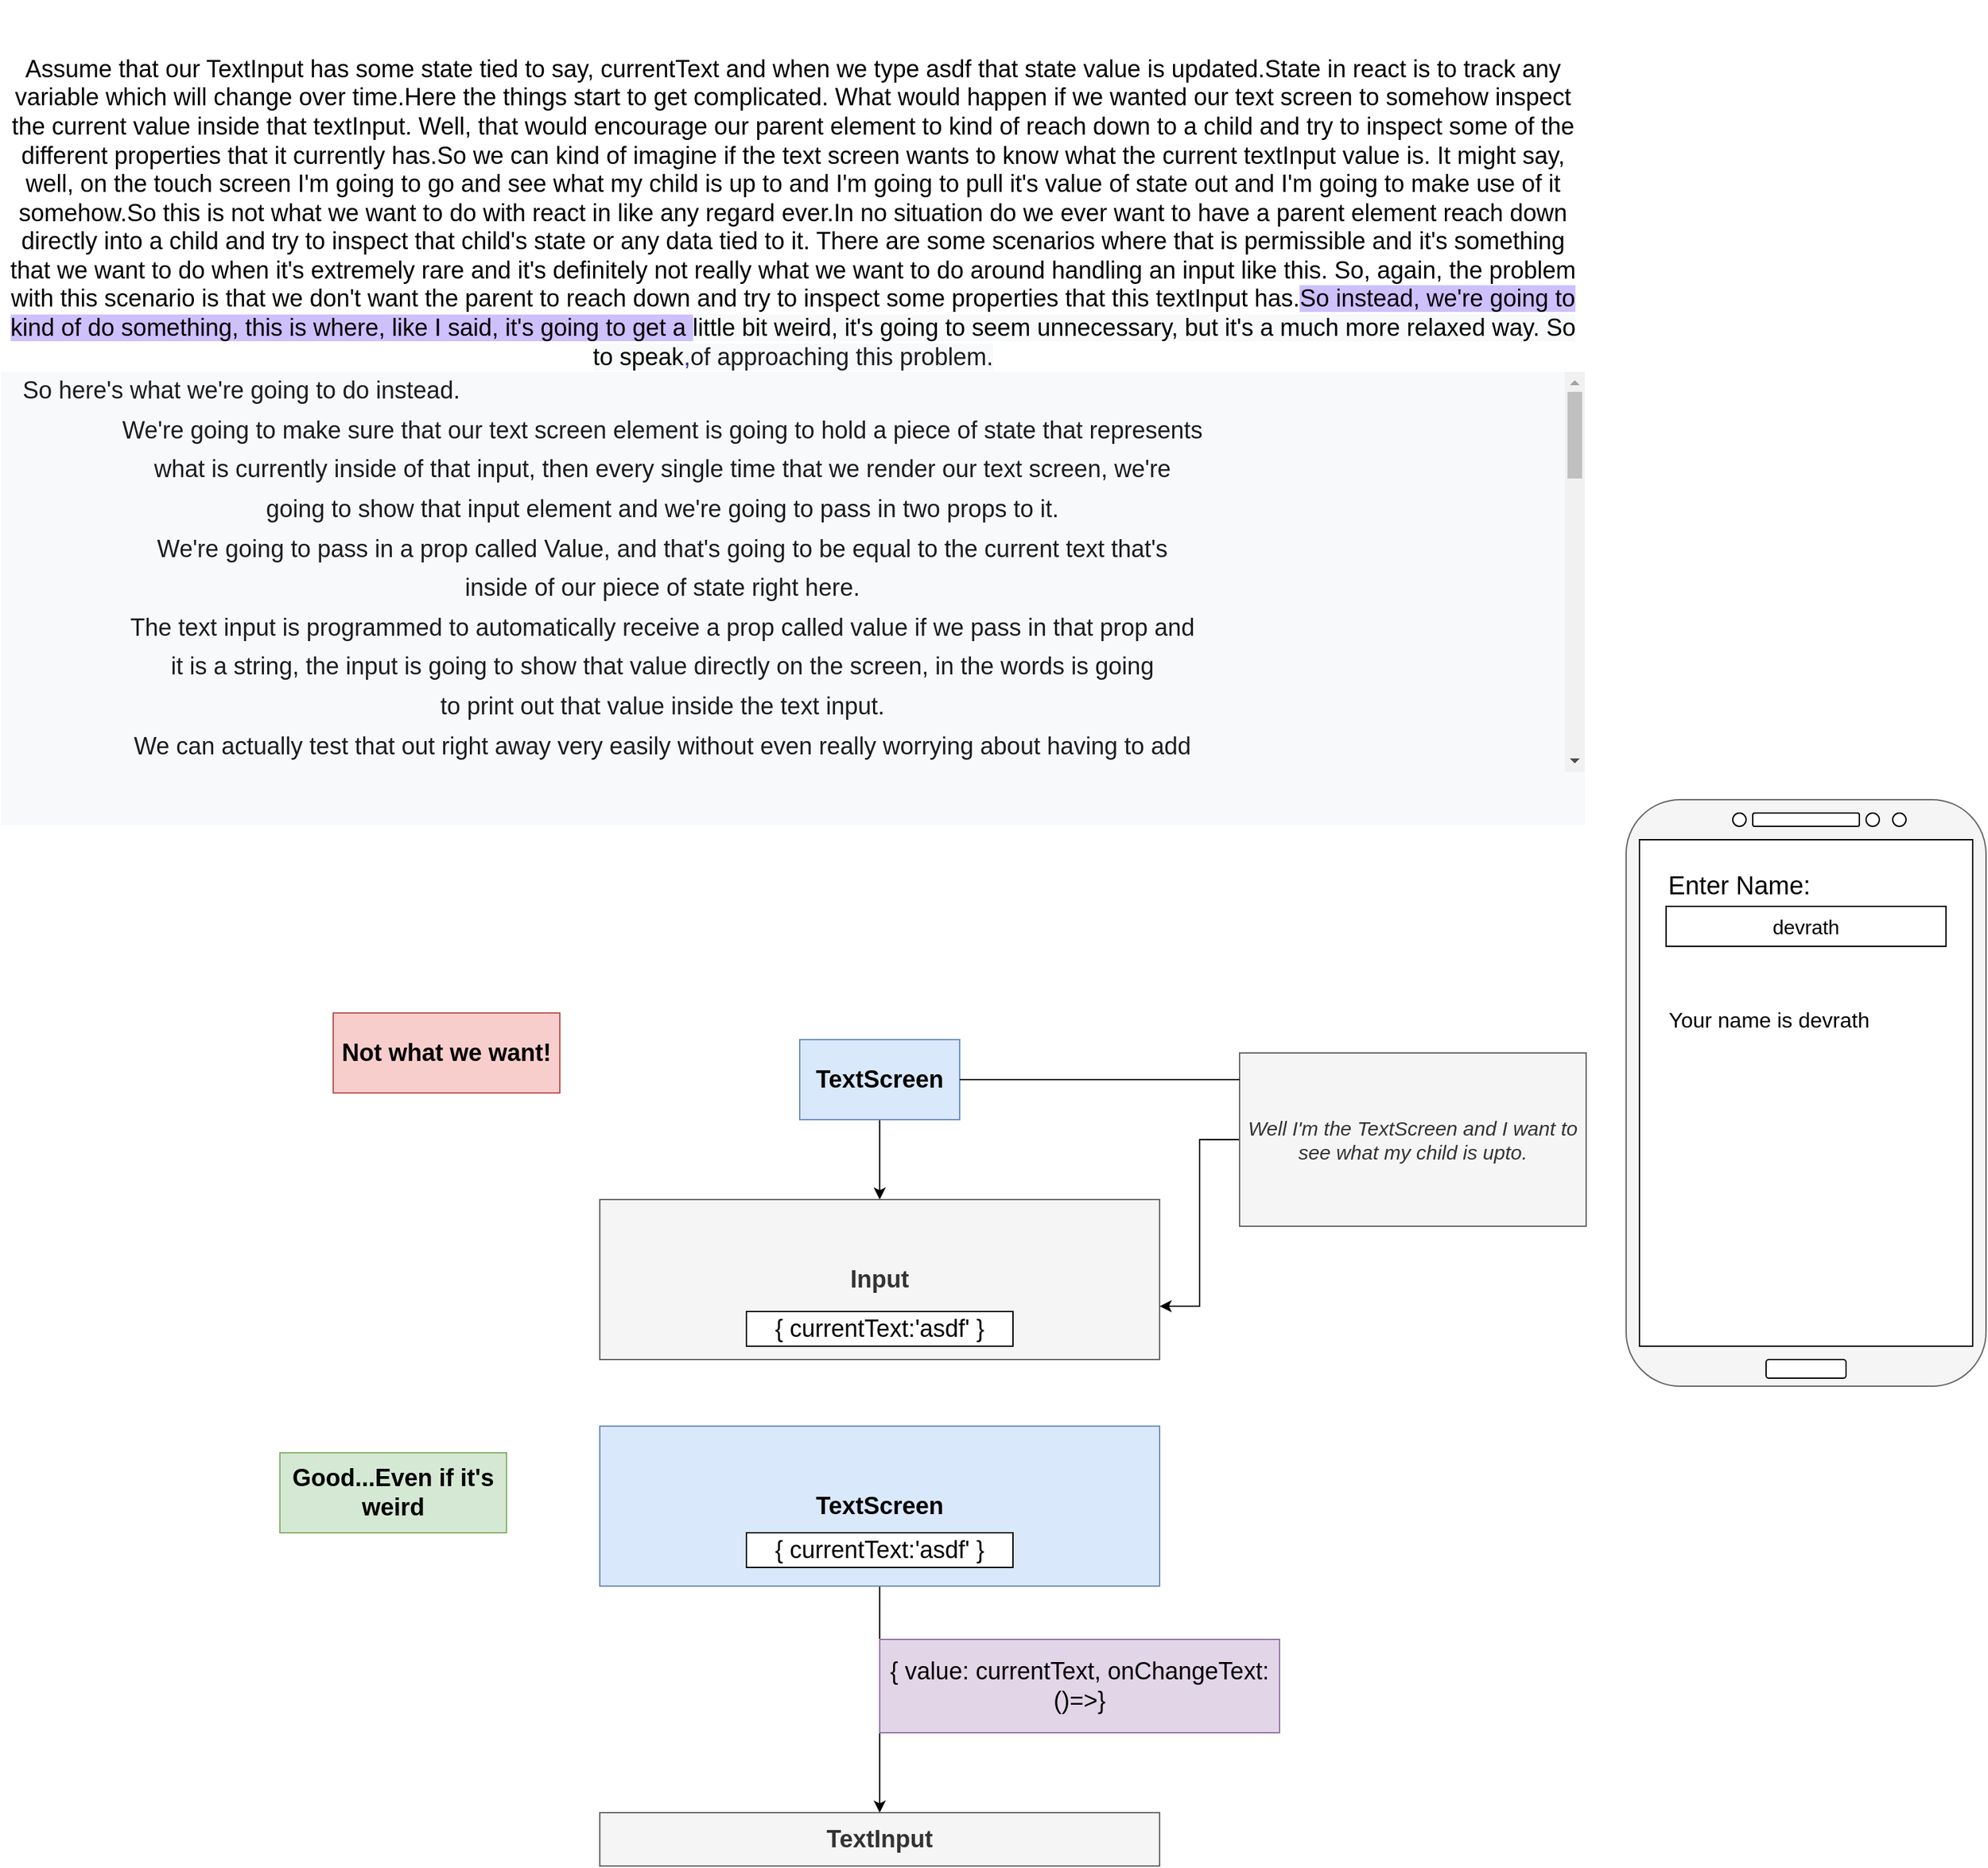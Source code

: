 <mxfile version="15.8.7" type="device" pages="2"><diagram id="jDDce6gnTOIff8z9HAKQ" name="Page-1"><mxGraphModel dx="2734" dy="1735" grid="1" gridSize="10" guides="1" tooltips="1" connect="1" arrows="1" fold="1" page="1" pageScale="1" pageWidth="827" pageHeight="1169" math="0" shadow="0"><root><mxCell id="0"/><mxCell id="1" parent="0"/><mxCell id="R18dpJz42AoWkiNBCHZK-1" value="" style="rounded=1;whiteSpace=wrap;html=1;fontSize=15;fillColor=#f5f5f5;fontColor=#333333;strokeColor=#666666;" vertex="1" parent="1"><mxGeometry x="200" y="80" width="270" height="440" as="geometry"/></mxCell><mxCell id="R18dpJz42AoWkiNBCHZK-2" value="" style="rounded=0;whiteSpace=wrap;html=1;fontSize=15;" vertex="1" parent="1"><mxGeometry x="210" y="110" width="250" height="380" as="geometry"/></mxCell><mxCell id="R18dpJz42AoWkiNBCHZK-3" value="" style="rounded=1;whiteSpace=wrap;html=1;fontSize=15;" vertex="1" parent="1"><mxGeometry x="295" y="90" width="80" height="10" as="geometry"/></mxCell><mxCell id="R18dpJz42AoWkiNBCHZK-4" value="" style="rounded=1;whiteSpace=wrap;html=1;fontSize=15;" vertex="1" parent="1"><mxGeometry x="305" y="500" width="60" height="14" as="geometry"/></mxCell><mxCell id="R18dpJz42AoWkiNBCHZK-5" value="" style="ellipse;whiteSpace=wrap;html=1;aspect=fixed;fontSize=15;" vertex="1" parent="1"><mxGeometry x="280" y="90" width="10" height="10" as="geometry"/></mxCell><mxCell id="R18dpJz42AoWkiNBCHZK-6" value="" style="ellipse;whiteSpace=wrap;html=1;aspect=fixed;fontSize=15;" vertex="1" parent="1"><mxGeometry x="380" y="90" width="10" height="10" as="geometry"/></mxCell><mxCell id="R18dpJz42AoWkiNBCHZK-7" value="" style="ellipse;whiteSpace=wrap;html=1;aspect=fixed;fontSize=15;" vertex="1" parent="1"><mxGeometry x="400" y="90" width="10" height="10" as="geometry"/></mxCell><mxCell id="R18dpJz42AoWkiNBCHZK-8" value="devrath" style="rounded=0;whiteSpace=wrap;html=1;fontSize=15;" vertex="1" parent="1"><mxGeometry x="230" y="160" width="210" height="30" as="geometry"/></mxCell><mxCell id="R18dpJz42AoWkiNBCHZK-9" value="&lt;font style=&quot;font-size: 19px&quot;&gt;Enter Name:&lt;/font&gt;" style="text;html=1;strokeColor=none;fillColor=none;align=center;verticalAlign=middle;whiteSpace=wrap;rounded=0;fontSize=17;" vertex="1" parent="1"><mxGeometry x="230" y="130" width="110" height="30" as="geometry"/></mxCell><mxCell id="R18dpJz42AoWkiNBCHZK-10" value="&lt;font style=&quot;font-size: 16px&quot;&gt;Your name is devrath&lt;/font&gt;" style="text;html=1;strokeColor=none;fillColor=none;align=left;verticalAlign=middle;whiteSpace=wrap;rounded=0;fontSize=16;" vertex="1" parent="1"><mxGeometry x="230" y="230" width="210" height="30" as="geometry"/></mxCell><mxCell id="R18dpJz42AoWkiNBCHZK-14" value="" style="edgeStyle=orthogonalEdgeStyle;rounded=0;orthogonalLoop=1;jettySize=auto;html=1;fontSize=18;" edge="1" parent="1" source="R18dpJz42AoWkiNBCHZK-11" target="R18dpJz42AoWkiNBCHZK-12"><mxGeometry relative="1" as="geometry"/></mxCell><mxCell id="R18dpJz42AoWkiNBCHZK-11" value="&lt;b&gt;&lt;font style=&quot;font-size: 18px&quot;&gt;TextScreen&lt;/font&gt;&lt;/b&gt;" style="rounded=0;whiteSpace=wrap;html=1;fillColor=#dae8fc;strokeColor=#6c8ebf;" vertex="1" parent="1"><mxGeometry x="-420" y="260" width="120" height="60" as="geometry"/></mxCell><mxCell id="R18dpJz42AoWkiNBCHZK-12" value="&lt;b&gt;&lt;font style=&quot;font-size: 18px&quot;&gt;Input&lt;/font&gt;&lt;/b&gt;" style="rounded=0;whiteSpace=wrap;html=1;fillColor=#f5f5f5;fontColor=#333333;strokeColor=#666666;" vertex="1" parent="1"><mxGeometry x="-570" y="380" width="420" height="120" as="geometry"/></mxCell><mxCell id="R18dpJz42AoWkiNBCHZK-13" value="{ currentText:'asdf' }" style="rounded=0;whiteSpace=wrap;html=1;fontSize=18;" vertex="1" parent="1"><mxGeometry x="-460" y="464" width="200" height="26" as="geometry"/></mxCell><mxCell id="R18dpJz42AoWkiNBCHZK-15" value="&lt;font style=&quot;font-size: 18px&quot;&gt;&lt;font style=&quot;font-size: 18px&quot;&gt;Assume that our TextInput has some state tied to say, currentText and when we type asdf that state value is updated.State in react is to track any variable which will change over time.Here the things start to get complicated. What would happen if we wanted our text screen to somehow inspect the current value inside that textInput. Well, that would encourage our parent element to kind of reach down to a child and try to inspect some of the different properties that it currently has.So we can kind of imagine if the text screen wants to know what the current textInput value is. It might say, well, on the touch screen I'm going to go and see what my child is up to and I'm going to pull it's value of state out and I'm going to make use of it somehow.So this is not what we want to do with react in like any regard ever.In no situation do we ever want to have a parent element reach down directly into a child and try to inspect that child's state or any data tied to it. There are some scenarios where that is permissible and it's something that we want to do when it's extremely rare and it's definitely not really what we want to do around handling an input like this. So, again, the problem with this scenario is that we don't want the parent to reach down and try to inspect some properties that this textInput has.&lt;/font&gt;&lt;span style=&quot;background-color: rgb(206 , 192 , 252)&quot;&gt;So instead, we're going to kind of do something, this is where, like I said, it's going to get a&amp;nbsp;&lt;/span&gt;&lt;span style=&quot;background-color: rgb(247 , 249 , 250)&quot;&gt;little bit weird, it's going to seem unnecessary, but it's a much more relaxed way. So to speak&lt;font color=&quot;#401b9c&quot;&gt;,&lt;/font&gt;&lt;/span&gt;&lt;span style=&quot;background-color: rgb(247 , 249 , 250) ; color: rgb(28 , 29 , 31)&quot;&gt;of approaching this problem.&lt;/span&gt;&lt;/font&gt;&lt;div class=&quot;dashboard-transcript--transcript-panel--tRVTd&quot; style=&quot;box-sizing: border-box ; margin: 0px ; padding: 0px ; max-height: 300px ; overflow-y: auto ; color: rgb(28 , 29 , 31) ; background-color: rgb(255 , 255 , 255)&quot;&gt;&lt;div class=&quot;transcript--transcript-panel--kfMxM&quot; style=&quot;box-sizing: border-box ; margin: 0px ; padding: 0px ; background-color: rgb(247 , 249 , 250)&quot;&gt;&lt;div class=&quot;transcript--cue-container--wu3UY&quot; style=&quot;box-sizing: border-box ; margin: 0px ; padding: 4px 16px&quot;&gt;&lt;p class=&quot;transcript--underline-cue--3osdw&quot; tabindex=&quot;-1&quot; style=&quot;text-align: justify ; box-sizing: border-box ; margin: 0px ; padding: 0px ; max-width: 60rem ; cursor: pointer&quot;&gt;&lt;span class=&quot;&quot; style=&quot;box-sizing: border-box ; margin: 0px ; padding: 0px&quot;&gt;&lt;font style=&quot;font-size: 18px&quot;&gt;So here's what we're going to do instead.&lt;/font&gt;&lt;/span&gt;&lt;/p&gt;&lt;/div&gt;&lt;div class=&quot;transcript--cue-container--wu3UY&quot; style=&quot;box-sizing: border-box ; margin: 0px ; padding: 4px 16px&quot;&gt;&lt;p class=&quot;transcript--underline-cue--3osdw&quot; tabindex=&quot;-1&quot; style=&quot;box-sizing: border-box ; margin: 0px ; padding: 0px ; max-width: 60rem ; cursor: pointer&quot;&gt;&lt;span class=&quot;&quot; style=&quot;box-sizing: border-box ; margin: 0px ; padding: 0px&quot;&gt;&lt;font style=&quot;font-size: 18px&quot;&gt;We're going to make sure that our text screen element is going to hold a piece of state that represents&lt;/font&gt;&lt;/span&gt;&lt;/p&gt;&lt;/div&gt;&lt;div class=&quot;transcript--cue-container--wu3UY&quot; style=&quot;box-sizing: border-box ; margin: 0px ; padding: 4px 16px&quot;&gt;&lt;p class=&quot;transcript--underline-cue--3osdw&quot; tabindex=&quot;-1&quot; style=&quot;box-sizing: border-box ; margin: 0px ; padding: 0px ; max-width: 60rem ; cursor: pointer&quot;&gt;&lt;span class=&quot;&quot; style=&quot;box-sizing: border-box ; margin: 0px ; padding: 0px&quot;&gt;&lt;font style=&quot;font-size: 18px&quot;&gt;what is currently inside of that input, then every single time that we render our text screen, we're&lt;/font&gt;&lt;/span&gt;&lt;/p&gt;&lt;/div&gt;&lt;div class=&quot;transcript--cue-container--wu3UY&quot; style=&quot;box-sizing: border-box ; margin: 0px ; padding: 4px 16px&quot;&gt;&lt;p class=&quot;transcript--underline-cue--3osdw&quot; tabindex=&quot;-1&quot; style=&quot;box-sizing: border-box ; margin: 0px ; padding: 0px ; max-width: 60rem ; cursor: pointer&quot;&gt;&lt;span class=&quot;&quot; style=&quot;box-sizing: border-box ; margin: 0px ; padding: 0px&quot;&gt;&lt;font style=&quot;font-size: 18px&quot;&gt;going to show that input element and we're going to pass in two props to it.&lt;/font&gt;&lt;/span&gt;&lt;/p&gt;&lt;/div&gt;&lt;div class=&quot;transcript--cue-container--wu3UY&quot; style=&quot;box-sizing: border-box ; margin: 0px ; padding: 4px 16px&quot;&gt;&lt;p class=&quot;transcript--underline-cue--3osdw&quot; tabindex=&quot;-1&quot; style=&quot;box-sizing: border-box ; margin: 0px ; padding: 0px ; max-width: 60rem ; cursor: pointer&quot;&gt;&lt;span class=&quot;&quot; style=&quot;box-sizing: border-box ; margin: 0px ; padding: 0px&quot;&gt;&lt;font style=&quot;font-size: 18px&quot;&gt;We're going to pass in a prop called Value, and that's going to be equal to the current text that's&lt;/font&gt;&lt;/span&gt;&lt;/p&gt;&lt;/div&gt;&lt;div class=&quot;transcript--cue-container--wu3UY&quot; style=&quot;box-sizing: border-box ; margin: 0px ; padding: 4px 16px&quot;&gt;&lt;p class=&quot;transcript--underline-cue--3osdw&quot; tabindex=&quot;-1&quot; style=&quot;box-sizing: border-box ; margin: 0px ; padding: 0px ; max-width: 60rem ; cursor: pointer&quot;&gt;&lt;span class=&quot;&quot; style=&quot;box-sizing: border-box ; margin: 0px ; padding: 0px&quot;&gt;&lt;font style=&quot;font-size: 18px&quot;&gt;inside of our piece of state right here.&lt;/font&gt;&lt;/span&gt;&lt;/p&gt;&lt;/div&gt;&lt;div class=&quot;transcript--cue-container--wu3UY&quot; style=&quot;box-sizing: border-box ; margin: 0px ; padding: 4px 16px&quot;&gt;&lt;p class=&quot;transcript--underline-cue--3osdw&quot; tabindex=&quot;-1&quot; style=&quot;box-sizing: border-box ; margin: 0px ; padding: 0px ; max-width: 60rem ; cursor: pointer&quot;&gt;&lt;span class=&quot;&quot; style=&quot;box-sizing: border-box ; margin: 0px ; padding: 0px&quot;&gt;&lt;font style=&quot;font-size: 18px&quot;&gt;The text input is programmed to automatically receive a prop called value if we pass in that prop and&lt;/font&gt;&lt;/span&gt;&lt;/p&gt;&lt;/div&gt;&lt;div class=&quot;transcript--cue-container--wu3UY&quot; style=&quot;box-sizing: border-box ; margin: 0px ; padding: 4px 16px&quot;&gt;&lt;p class=&quot;transcript--underline-cue--3osdw&quot; tabindex=&quot;-1&quot; style=&quot;box-sizing: border-box ; margin: 0px ; padding: 0px ; max-width: 60rem ; cursor: pointer&quot;&gt;&lt;span class=&quot;&quot; style=&quot;box-sizing: border-box ; margin: 0px ; padding: 0px&quot;&gt;&lt;font style=&quot;font-size: 18px&quot;&gt;it is a string, the input is going to show that value directly on the screen, in the words is going&lt;/font&gt;&lt;/span&gt;&lt;/p&gt;&lt;/div&gt;&lt;div class=&quot;transcript--cue-container--wu3UY&quot; style=&quot;box-sizing: border-box ; margin: 0px ; padding: 4px 16px&quot;&gt;&lt;p class=&quot;transcript--underline-cue--3osdw&quot; tabindex=&quot;-1&quot; style=&quot;box-sizing: border-box ; margin: 0px ; padding: 0px ; max-width: 60rem ; cursor: pointer&quot;&gt;&lt;span class=&quot;&quot; style=&quot;box-sizing: border-box ; margin: 0px ; padding: 0px&quot;&gt;&lt;font style=&quot;font-size: 18px&quot;&gt;to print out that value inside the text input.&lt;/font&gt;&lt;/span&gt;&lt;/p&gt;&lt;/div&gt;&lt;div class=&quot;transcript--cue-container--wu3UY&quot; style=&quot;box-sizing: border-box ; margin: 0px ; padding: 4px 16px&quot;&gt;&lt;p class=&quot;transcript--underline-cue--3osdw&quot; tabindex=&quot;-1&quot; style=&quot;box-sizing: border-box ; margin: 0px ; padding: 0px ; max-width: 60rem ; cursor: pointer&quot;&gt;&lt;span class=&quot;&quot; style=&quot;box-sizing: border-box ; margin: 0px ; padding: 0px&quot;&gt;&lt;font style=&quot;font-size: 18px&quot;&gt;We can actually test that out right away very easily without even really worrying about having to add&lt;/font&gt;&lt;/span&gt;&lt;/p&gt;&lt;/div&gt;&lt;div class=&quot;transcript--cue-container--wu3UY&quot; style=&quot;box-sizing: border-box ; margin: 0px ; padding: 4px 16px&quot;&gt;&lt;p class=&quot;transcript--underline-cue--3osdw&quot; tabindex=&quot;-1&quot; style=&quot;box-sizing: border-box ; margin: 0px ; padding: 0px ; max-width: 60rem ; cursor: pointer&quot;&gt;&lt;span class=&quot;&quot; style=&quot;box-sizing: border-box ; margin: 0px ; padding: 0px&quot;&gt;&lt;font style=&quot;font-size: 18px&quot;&gt;in state or anything like that.&lt;/font&gt;&lt;/span&gt;&lt;/p&gt;&lt;/div&gt;&lt;div class=&quot;transcript--cue-container--wu3UY&quot; style=&quot;box-sizing: border-box ; margin: 0px ; padding: 4px 16px&quot;&gt;&lt;p class=&quot;transcript--underline-cue--3osdw&quot; tabindex=&quot;-1&quot; style=&quot;box-sizing: border-box ; margin: 0px ; padding: 0px ; max-width: 60rem ; cursor: pointer&quot;&gt;&lt;span class=&quot;&quot; style=&quot;box-sizing: border-box ; margin: 0px ; padding: 0px&quot;&gt;&lt;font style=&quot;font-size: 18px&quot;&gt;If we flip back over to our text input right away, I can add in a value prop right here and I could&lt;/font&gt;&lt;/span&gt;&lt;/p&gt;&lt;/div&gt;&lt;div class=&quot;transcript--cue-container--wu3UY&quot; style=&quot;box-sizing: border-box ; margin: 0px ; padding: 4px 16px&quot;&gt;&lt;p class=&quot;transcript--underline-cue--3osdw&quot; tabindex=&quot;-1&quot; style=&quot;box-sizing: border-box ; margin: 0px ; padding: 0px ; max-width: 60rem ; cursor: pointer&quot;&gt;&lt;span class=&quot;&quot; style=&quot;box-sizing: border-box ; margin: 0px ; padding: 0px&quot;&gt;&lt;font style=&quot;font-size: 18px&quot;&gt;put in any old value into it.&lt;/font&gt;&lt;/span&gt;&lt;/p&gt;&lt;/div&gt;&lt;div class=&quot;transcript--cue-container--wu3UY&quot; style=&quot;box-sizing: border-box ; margin: 0px ; padding: 4px 16px&quot;&gt;&lt;p class=&quot;transcript--underline-cue--3osdw&quot; tabindex=&quot;-1&quot; style=&quot;box-sizing: border-box ; margin: 0px ; padding: 0px ; max-width: 60rem ; cursor: pointer&quot;&gt;&lt;span class=&quot;&quot; style=&quot;box-sizing: border-box ; margin: 0px ; padding: 0px&quot;&gt;&lt;font style=&quot;font-size: 18px&quot;&gt;Actually, let's do something different than my usual gibberish.&lt;/font&gt;&lt;/span&gt;&lt;/p&gt;&lt;/div&gt;&lt;div class=&quot;transcript--cue-container--wu3UY&quot; style=&quot;box-sizing: border-box ; margin: 0px ; padding: 4px 16px&quot;&gt;&lt;p class=&quot;transcript--underline-cue--3osdw&quot; tabindex=&quot;-1&quot; style=&quot;box-sizing: border-box ; margin: 0px ; padding: 0px ; max-width: 60rem ; cursor: pointer&quot;&gt;&lt;span class=&quot;&quot; style=&quot;box-sizing: border-box ; margin: 0px ; padding: 0px&quot;&gt;&lt;font style=&quot;font-size: 18px&quot;&gt;I'll just say hi there like so I can then save that .Look back over and I see the text hi there appear.&lt;/font&gt;&lt;/span&gt;&lt;/p&gt;&lt;/div&gt;&lt;div class=&quot;transcript--cue-container--wu3UY&quot; style=&quot;box-sizing: border-box ; margin: 0px ; padding: 4px 16px&quot;&gt;&lt;p class=&quot;transcript--underline-cue--3osdw&quot; tabindex=&quot;-1&quot; style=&quot;box-sizing: border-box ; margin: 0px ; padding: 0px ; max-width: 60rem ; cursor: pointer&quot;&gt;&lt;span class=&quot;&quot; style=&quot;box-sizing: border-box ; margin: 0px ; padding: 0px&quot;&gt;&lt;font style=&quot;font-size: 18px&quot;&gt;So again, if we put in a value prop, the text input is going to show that on the screen.&lt;/font&gt;&lt;/span&gt;&lt;/p&gt;&lt;/div&gt;&lt;div class=&quot;transcript--cue-container--wu3UY&quot; style=&quot;box-sizing: border-box ; margin: 0px ; padding: 4px 16px&quot;&gt;&lt;p class=&quot;transcript--underline-cue--3osdw&quot; tabindex=&quot;-1&quot; style=&quot;box-sizing: border-box ; margin: 0px ; padding: 0px ; max-width: 60rem ; cursor: pointer&quot;&gt;&lt;span class=&quot;&quot; style=&quot;box-sizing: border-box ; margin: 0px ; padding: 0px&quot;&gt;&lt;font style=&quot;font-size: 18px&quot;&gt;So that's step one, the other thing that we're going to pass from our text screen down into the text&lt;/font&gt;&lt;/span&gt;&lt;/p&gt;&lt;/div&gt;&lt;div class=&quot;transcript--cue-container--wu3UY&quot; style=&quot;box-sizing: border-box ; margin: 0px ; padding: 4px 16px&quot;&gt;&lt;p class=&quot;transcript--underline-cue--3osdw&quot; tabindex=&quot;-1&quot; style=&quot;box-sizing: border-box ; margin: 0px ; padding: 0px ; max-width: 60rem ; cursor: pointer&quot;&gt;&lt;span class=&quot;&quot; style=&quot;box-sizing: border-box ; margin: 0px ; padding: 0px&quot;&gt;&lt;font style=&quot;font-size: 18px&quot;&gt;input is a callback function under the prop name on change text.&lt;/font&gt;&lt;/span&gt;&lt;/p&gt;&lt;/div&gt;&lt;div class=&quot;transcript--cue-container--wu3UY&quot; style=&quot;box-sizing: border-box ; margin: 0px ; padding: 4px 16px&quot;&gt;&lt;p class=&quot;transcript--underline-cue--3osdw&quot; tabindex=&quot;-1&quot; style=&quot;box-sizing: border-box ; margin: 0px ; padding: 0px ; max-width: 60rem ; cursor: pointer&quot;&gt;&lt;span class=&quot;&quot; style=&quot;box-sizing: border-box ; margin: 0px ; padding: 0px&quot;&gt;&lt;font style=&quot;font-size: 18px&quot;&gt;The text input is programmed to receive this prop.&lt;/font&gt;&lt;/span&gt;&lt;/p&gt;&lt;/div&gt;&lt;div class=&quot;transcript--cue-container--wu3UY&quot; style=&quot;box-sizing: border-box ; margin: 0px ; padding: 4px 16px&quot;&gt;&lt;p class=&quot;transcript--underline-cue--3osdw&quot; tabindex=&quot;-1&quot; style=&quot;box-sizing: border-box ; margin: 0px ; padding: 0px ; max-width: 60rem ; cursor: pointer&quot;&gt;&lt;span class=&quot;&quot; style=&quot;box-sizing: border-box ; margin: 0px ; padding: 0px&quot;&gt;&lt;font style=&quot;font-size: 18px&quot;&gt;If we pass any function under the prop name, specifically unchanged text, that callback function will&lt;/font&gt;&lt;/span&gt;&lt;/p&gt;&lt;/div&gt;&lt;div class=&quot;transcript--cue-container--wu3UY&quot; style=&quot;box-sizing: border-box ; margin: 0px ; padding: 4px 16px&quot;&gt;&lt;p class=&quot;transcript--underline-cue--3osdw&quot; tabindex=&quot;-1&quot; style=&quot;box-sizing: border-box ; margin: 0px ; padding: 0px ; max-width: 60rem ; cursor: pointer&quot;&gt;&lt;span class=&quot;&quot; style=&quot;box-sizing: border-box ; margin: 0px ; padding: 0px&quot;&gt;&lt;font style=&quot;font-size: 18px&quot;&gt;be invoked anytime a user types inside of that text input.&lt;/font&gt;&lt;/span&gt;&lt;/p&gt;&lt;/div&gt;&lt;div class=&quot;transcript--cue-container--wu3UY&quot; style=&quot;box-sizing: border-box ; margin: 0px ; padding: 4px 16px&quot;&gt;&lt;p class=&quot;transcript--underline-cue--3osdw&quot; tabindex=&quot;-1&quot; style=&quot;box-sizing: border-box ; margin: 0px ; padding: 0px ; max-width: 60rem ; cursor: pointer&quot;&gt;&lt;span class=&quot;&quot; style=&quot;box-sizing: border-box ; margin: 0px ; padding: 0px&quot;&gt;&lt;font style=&quot;font-size: 18px&quot;&gt;So inside they're inside of that prop or the function we pass to it.&lt;/font&gt;&lt;/span&gt;&lt;/p&gt;&lt;/div&gt;&lt;div class=&quot;transcript--cue-container--wu3UY&quot; style=&quot;box-sizing: border-box ; margin: 0px ; padding: 4px 16px&quot;&gt;&lt;p class=&quot;transcript--underline-cue--3osdw&quot; tabindex=&quot;-1&quot; style=&quot;box-sizing: border-box ; margin: 0px ; padding: 0px ; max-width: 60rem ; cursor: pointer&quot;&gt;&lt;span class=&quot;&quot; style=&quot;box-sizing: border-box ; margin: 0px ; padding: 0px&quot;&gt;&lt;font style=&quot;font-size: 18px&quot;&gt;We can provide a reference to our set or function and say essentially anytime a user changes the text&lt;/font&gt;&lt;/span&gt;&lt;/p&gt;&lt;/div&gt;&lt;div class=&quot;transcript--cue-container--wu3UY&quot; style=&quot;box-sizing: border-box ; margin: 0px ; padding: 4px 16px&quot;&gt;&lt;p class=&quot;transcript--underline-cue--3osdw&quot; tabindex=&quot;-1&quot; style=&quot;box-sizing: border-box ; margin: 0px ; padding: 0px ; max-width: 60rem ; cursor: pointer&quot;&gt;&lt;span class=&quot;&quot; style=&quot;box-sizing: border-box ; margin: 0px ; padding: 0px&quot;&gt;&lt;font style=&quot;font-size: 18px&quot;&gt;inside there, we want to update our state variable inside of text screen.&lt;/font&gt;&lt;/span&gt;&lt;/p&gt;&lt;/div&gt;&lt;div class=&quot;transcript--cue-container--wu3UY&quot; style=&quot;box-sizing: border-box ; margin: 0px ; padding: 4px 16px&quot;&gt;&lt;p class=&quot;transcript--underline-cue--3osdw&quot; tabindex=&quot;-1&quot; style=&quot;box-sizing: border-box ; margin: 0px ; padding: 0px ; max-width: 60rem ; cursor: pointer&quot;&gt;&lt;span class=&quot;&quot; style=&quot;box-sizing: border-box ; margin: 0px ; padding: 0px&quot;&gt;&lt;font style=&quot;font-size: 18px&quot;&gt;Remember what happens any time we update state variable.&lt;/font&gt;&lt;/span&gt;&lt;/p&gt;&lt;/div&gt;&lt;div class=&quot;transcript--cue-container--wu3UY&quot; style=&quot;box-sizing: border-box ; margin: 0px ; padding: 4px 16px&quot;&gt;&lt;p class=&quot;transcript--underline-cue--3osdw&quot; tabindex=&quot;-1&quot; style=&quot;box-sizing: border-box ; margin: 0px ; padding: 0px ; max-width: 60rem ; cursor: pointer&quot;&gt;&lt;span class=&quot;&quot; style=&quot;box-sizing: border-box ; margin: 0px ; padding: 0px&quot;&gt;&lt;font style=&quot;font-size: 18px&quot;&gt;Anytime that happens, we're going to automatically have our text screen element rendered.&lt;/font&gt;&lt;/span&gt;&lt;/p&gt;&lt;/div&gt;&lt;div class=&quot;transcript--cue-container--wu3UY&quot; style=&quot;box-sizing: border-box ; margin: 0px ; padding: 4px 16px&quot;&gt;&lt;p class=&quot;transcript--underline-cue--3osdw&quot; tabindex=&quot;-1&quot; style=&quot;box-sizing: border-box ; margin: 0px ; padding: 0px ; max-width: 60rem ; cursor: pointer&quot;&gt;&lt;span class=&quot;&quot; style=&quot;box-sizing: border-box ; margin: 0px ; padding: 0px&quot;&gt;&lt;font style=&quot;font-size: 18px&quot;&gt;That means that we're going to then reshow or we render our text input as well.&lt;/font&gt;&lt;/span&gt;&lt;/p&gt;&lt;/div&gt;&lt;div class=&quot;transcript--cue-container--wu3UY&quot; style=&quot;box-sizing: border-box ; margin: 0px ; padding: 4px 16px&quot;&gt;&lt;p class=&quot;transcript--underline-cue--3osdw&quot; tabindex=&quot;-1&quot; style=&quot;box-sizing: border-box ; margin: 0px ; padding: 0px ; max-width: 60rem ; cursor: pointer&quot;&gt;&lt;span class=&quot;&quot; style=&quot;box-sizing: border-box ; margin: 0px ; padding: 0px&quot;&gt;&lt;font style=&quot;font-size: 18px&quot;&gt;And at that point in time, we're going to pass down a new value on the value prop.&lt;/font&gt;&lt;/span&gt;&lt;/p&gt;&lt;/div&gt;&lt;div class=&quot;transcript--cue-container--wu3UY&quot; style=&quot;box-sizing: border-box ; margin: 0px ; padding: 4px 16px&quot;&gt;&lt;p class=&quot;transcript--underline-cue--3osdw&quot; tabindex=&quot;-1&quot; style=&quot;box-sizing: border-box ; margin: 0px ; padding: 0px ; max-width: 60rem ; cursor: pointer&quot;&gt;&lt;span class=&quot;&quot; style=&quot;box-sizing: border-box ; margin: 0px ; padding: 0px&quot;&gt;&lt;font style=&quot;font-size: 18px&quot;&gt;It will be the updated text of whatever the user just entered in.&lt;/font&gt;&lt;/span&gt;&lt;/p&gt;&lt;/div&gt;&lt;div class=&quot;transcript--cue-container--wu3UY&quot; style=&quot;box-sizing: border-box ; margin: 0px ; padding: 4px 16px&quot;&gt;&lt;p class=&quot;transcript--underline-cue--3osdw&quot; tabindex=&quot;-1&quot; style=&quot;box-sizing: border-box ; margin: 0px ; padding: 0px ; max-width: 60rem ; cursor: pointer&quot;&gt;&lt;span class=&quot;&quot; style=&quot;box-sizing: border-box ; margin: 0px ; padding: 0px&quot;&gt;&lt;font style=&quot;font-size: 18px&quot;&gt;So the reason this is weird, as I'm saying here, is that right now our text input is working just&lt;/font&gt;&lt;/span&gt;&lt;/p&gt;&lt;/div&gt;&lt;div class=&quot;transcript--cue-container--wu3UY&quot; style=&quot;box-sizing: border-box ; margin: 0px ; padding: 4px 16px&quot;&gt;&lt;p class=&quot;transcript--underline-cue--3osdw&quot; tabindex=&quot;-1&quot; style=&quot;box-sizing: border-box ; margin: 0px ; padding: 0px ; max-width: 60rem ; cursor: pointer&quot;&gt;&lt;span class=&quot;&quot; style=&quot;box-sizing: border-box ; margin: 0px ; padding: 0px&quot;&gt;&lt;font style=&quot;font-size: 18px&quot;&gt;fine.&lt;/font&gt;&lt;/span&gt;&lt;/p&gt;&lt;/div&gt;&lt;div class=&quot;transcript--cue-container--wu3UY&quot; style=&quot;box-sizing: border-box ; margin: 0px ; padding: 4px 16px&quot;&gt;&lt;p class=&quot;transcript--underline-cue--3osdw&quot; tabindex=&quot;-1&quot; style=&quot;box-sizing: border-box ; margin: 0px ; padding: 0px ; max-width: 60rem ; cursor: pointer&quot;&gt;&lt;span class=&quot;&quot; style=&quot;box-sizing: border-box ; margin: 0px ; padding: 0px&quot;&gt;&lt;font style=&quot;font-size: 18px&quot;&gt;It appears that we can write stuff in there and there's no issue whatsoever.&lt;/font&gt;&lt;/span&gt;&lt;/p&gt;&lt;/div&gt;&lt;div class=&quot;transcript--cue-container--wu3UY&quot; style=&quot;box-sizing: border-box ; margin: 0px ; padding: 4px 16px&quot;&gt;&lt;p class=&quot;transcript--underline-cue--3osdw&quot; tabindex=&quot;-1&quot; style=&quot;box-sizing: border-box ; margin: 0px ; padding: 0px ; max-width: 60rem ; cursor: pointer&quot;&gt;&lt;span class=&quot;&quot; style=&quot;box-sizing: border-box ; margin: 0px ; padding: 0px&quot;&gt;&lt;font style=&quot;font-size: 18px&quot;&gt;But again, it all comes down to how we tried to access the text inside there with react.&lt;/font&gt;&lt;/span&gt;&lt;/p&gt;&lt;/div&gt;&lt;div class=&quot;transcript--cue-container--wu3UY&quot; style=&quot;box-sizing: border-box ; margin: 0px ; padding: 4px 16px&quot;&gt;&lt;p class=&quot;transcript--underline-cue--3osdw&quot; tabindex=&quot;-1&quot; style=&quot;box-sizing: border-box ; margin: 0px ; padding: 0px ; max-width: 60rem ; cursor: pointer&quot;&gt;&lt;span class=&quot;&quot; style=&quot;box-sizing: border-box ; margin: 0px ; padding: 0px&quot;&gt;&lt;font style=&quot;font-size: 18px&quot;&gt;We do not have a parent reach down into a child element.&lt;/font&gt;&lt;/span&gt;&lt;/p&gt;&lt;/div&gt;&lt;div class=&quot;transcript--cue-container--wu3UY&quot; style=&quot;box-sizing: border-box ; margin: 0px ; padding: 4px 16px&quot;&gt;&lt;p class=&quot;transcript--underline-cue--3osdw&quot; tabindex=&quot;-1&quot; style=&quot;box-sizing: border-box ; margin: 0px ; padding: 0px ; max-width: 60rem ; cursor: pointer&quot;&gt;&lt;span class=&quot;&quot; style=&quot;box-sizing: border-box ; margin: 0px ; padding: 0px&quot;&gt;&lt;font style=&quot;font-size: 18px&quot;&gt;Instead, if we ever want to communicate data from a child up to a parent, we have to use this callback&lt;/font&gt;&lt;/span&gt;&lt;/p&gt;&lt;/div&gt;&lt;div class=&quot;transcript--cue-container--wu3UY&quot; style=&quot;box-sizing: border-box ; margin: 0px ; padding: 4px 16px&quot;&gt;&lt;p class=&quot;transcript--underline-cue--3osdw&quot; tabindex=&quot;-1&quot; style=&quot;box-sizing: border-box ; margin: 0px ; padding: 0px ; max-width: 60rem ; cursor: pointer&quot;&gt;&lt;span class=&quot;&quot; style=&quot;box-sizing: border-box ; margin: 0px ; padding: 0px&quot;&gt;&lt;font style=&quot;font-size: 18px&quot;&gt;system where we pass a prop down that's a callback function.&lt;/font&gt;&lt;/span&gt;&lt;/p&gt;&lt;/div&gt;&lt;div class=&quot;transcript--cue-container--wu3UY&quot; style=&quot;box-sizing: border-box ; margin: 0px ; padding: 4px 16px&quot;&gt;&lt;p class=&quot;transcript--underline-cue--3osdw&quot; tabindex=&quot;-1&quot; style=&quot;box-sizing: border-box ; margin: 0px ; padding: 0px ; max-width: 60rem ; cursor: pointer&quot;&gt;&lt;span class=&quot;transcript--highlight-cue--1bEgq&quot; style=&quot;box-sizing: border-box ; margin: 0px ; padding: 4px 0px ; display: inline ; line-height: 25px ; background-color: rgb(206 , 192 , 252) ; box-shadow: rgb(206 , 192 , 252) 8px 0px 0px , rgb(206 , 192 , 252) -8px 0px 0px&quot;&gt;&lt;font style=&quot;font-size: 18px&quot;&gt;And when something happens inside that child, it will call that call back and tell the parent that&lt;/font&gt;&lt;/span&gt;&lt;/p&gt;&lt;/div&gt;&lt;div class=&quot;transcript--cue-container--wu3UY&quot; style=&quot;box-sizing: border-box ; margin: 0px ; padding: 4px 16px&quot;&gt;&lt;p class=&quot;transcript--underline-cue--3osdw&quot; tabindex=&quot;-1&quot; style=&quot;box-sizing: border-box ; margin: 0px ; padding: 0px ; max-width: 60rem ; cursor: pointer&quot;&gt;&lt;span class=&quot;&quot; style=&quot;box-sizing: border-box ; margin: 0px ; padding: 0px&quot;&gt;&lt;font style=&quot;font-size: 18px&quot;&gt;something just occurred.&lt;/font&gt;&lt;/span&gt;&lt;/p&gt;&lt;/div&gt;&lt;div class=&quot;transcript--cue-container--wu3UY&quot; style=&quot;box-sizing: border-box ; margin: 0px ; padding: 4px 16px&quot;&gt;&lt;p class=&quot;transcript--underline-cue--3osdw&quot; tabindex=&quot;-1&quot; style=&quot;box-sizing: border-box ; margin: 0px ; padding: 0px ; max-width: 60rem ; cursor: pointer&quot;&gt;&lt;span class=&quot;&quot; style=&quot;box-sizing: border-box ; margin: 0px ; padding: 0px&quot;&gt;&lt;font style=&quot;font-size: 18px&quot;&gt;That's how we communicate from a child up to a parent.&lt;/font&gt;&lt;/span&gt;&lt;/p&gt;&lt;/div&gt;&lt;div class=&quot;transcript--cue-container--wu3UY&quot; style=&quot;box-sizing: border-box ; margin: 0px ; padding: 4px 16px&quot;&gt;&lt;p class=&quot;transcript--underline-cue--3osdw&quot; tabindex=&quot;-1&quot; style=&quot;box-sizing: border-box ; margin: 0px ; padding: 0px ; max-width: 60rem ; cursor: pointer&quot;&gt;&lt;span class=&quot;&quot; style=&quot;box-sizing: border-box ; margin: 0px ; padding: 0px&quot;&gt;&lt;font style=&quot;font-size: 18px&quot;&gt;OK, so let's now take a quick pause right here, now that we understand more or less verbally what's&lt;/font&gt;&lt;/span&gt;&lt;/p&gt;&lt;/div&gt;&lt;div class=&quot;transcript--cue-container--wu3UY&quot; style=&quot;box-sizing: border-box ; margin: 0px ; padding: 4px 16px&quot;&gt;&lt;p class=&quot;transcript--underline-cue--3osdw&quot; tabindex=&quot;-1&quot; style=&quot;box-sizing: border-box ; margin: 0px ; padding: 0px ; max-width: 60rem ; cursor: pointer ; color: rgb(64 , 27 , 156)&quot;&gt;&lt;span class=&quot;&quot; style=&quot;box-sizing: border-box ; margin: 0px ; padding: 0px&quot;&gt;&lt;font style=&quot;font-size: 18px&quot;&gt;going on here, when we come back in the next video, we're going to add in some code to make sure that&lt;/font&gt;&lt;/span&gt;&lt;/p&gt;&lt;/div&gt;&lt;div class=&quot;transcript--cue-container--wu3UY&quot; style=&quot;box-sizing: border-box ; margin: 0px ; padding: 4px 16px&quot;&gt;&lt;p class=&quot;transcript--underline-cue--3osdw&quot; tabindex=&quot;-1&quot; style=&quot;box-sizing: border-box ; margin: 0px ; padding: 0px ; max-width: 60rem ; cursor: pointer&quot;&gt;&lt;span class=&quot;&quot; style=&quot;box-sizing: border-box ; margin: 0px ; padding: 0px&quot;&gt;&lt;font style=&quot;font-size: 18px&quot;&gt;we can actually track the current text inside that input using a state variable.&lt;/font&gt;&lt;/span&gt;&lt;/p&gt;&lt;/div&gt;&lt;/div&gt;&lt;/div&gt;&lt;div class=&quot;transcript--autoscroll-wrapper--oS-dz&quot; style=&quot;box-sizing: border-box ; margin: 0px ; padding: 8px 16px ; background: rgb(247 , 249 , 250) ; border-left: 1px solid rgb(247 , 249 , 250) ; border-right: 1px solid rgb(247 , 249 , 250) ; color: rgb(28 , 29 , 31)&quot;&gt;&lt;div class=&quot;transcript--autoscroll-checkbox--2UmXS checkbox&quot; style=&quot;box-sizing: border-box ; margin: 0px ; padding: 0px ; position: relative ; line-height: 1&quot;&gt;&lt;font style=&quot;font-size: 18px&quot;&gt;&lt;label title=&quot;&quot; style=&quot;box-sizing: border-box ; margin: 0px 0px 0px 2px ; padding: 0px 0px 0px 1.3em ; display: inline-block ; max-width: none ; min-height: 21px ; cursor: pointer ; position: relative&quot;&gt;&lt;/label&gt;&lt;/font&gt;&lt;/div&gt;&lt;/div&gt;" style="text;html=1;strokeColor=none;fillColor=none;align=center;verticalAlign=middle;whiteSpace=wrap;rounded=0;fontSize=18;" vertex="1" parent="1"><mxGeometry x="-1020" y="-520" width="1190" height="660" as="geometry"/></mxCell><mxCell id="R18dpJz42AoWkiNBCHZK-18" style="edgeStyle=orthogonalEdgeStyle;rounded=0;orthogonalLoop=1;jettySize=auto;html=1;entryX=1;entryY=0.667;entryDx=0;entryDy=0;entryPerimeter=0;fontSize=15;" edge="1" parent="1" source="R18dpJz42AoWkiNBCHZK-16" target="R18dpJz42AoWkiNBCHZK-12"><mxGeometry relative="1" as="geometry"/></mxCell><mxCell id="R18dpJz42AoWkiNBCHZK-16" value="&lt;i&gt;Well I'm the TextScreen and I want to see what my child is upto.&lt;/i&gt;" style="rounded=0;whiteSpace=wrap;html=1;fontSize=15;fillColor=#f5f5f5;fontColor=#333333;strokeColor=#666666;" vertex="1" parent="1"><mxGeometry x="-90" y="270" width="260" height="130" as="geometry"/></mxCell><mxCell id="R18dpJz42AoWkiNBCHZK-19" value="" style="endArrow=none;html=1;rounded=0;fontSize=15;exitX=1;exitY=0.5;exitDx=0;exitDy=0;" edge="1" parent="1" source="R18dpJz42AoWkiNBCHZK-11"><mxGeometry width="50" height="50" relative="1" as="geometry"><mxPoint x="-40" y="290" as="sourcePoint"/><mxPoint x="-90" y="290" as="targetPoint"/></mxGeometry></mxCell><mxCell id="R18dpJz42AoWkiNBCHZK-20" value="&lt;b&gt;&lt;font style=&quot;font-size: 18px&quot;&gt;Not what we want!&lt;/font&gt;&lt;/b&gt;" style="rounded=0;whiteSpace=wrap;html=1;fontSize=15;fillColor=#f8cecc;strokeColor=#b85450;" vertex="1" parent="1"><mxGeometry x="-770" y="240" width="170" height="60" as="geometry"/></mxCell><mxCell id="R18dpJz42AoWkiNBCHZK-28" style="edgeStyle=orthogonalEdgeStyle;rounded=0;orthogonalLoop=1;jettySize=auto;html=1;exitX=0.5;exitY=1;exitDx=0;exitDy=0;entryX=0.5;entryY=0;entryDx=0;entryDy=0;fontSize=18;fontColor=#000000;" edge="1" parent="1" source="R18dpJz42AoWkiNBCHZK-21" target="R18dpJz42AoWkiNBCHZK-23"><mxGeometry relative="1" as="geometry"/></mxCell><mxCell id="R18dpJz42AoWkiNBCHZK-21" value="&lt;b style=&quot;color: rgb(0 , 0 , 0)&quot;&gt;&lt;font style=&quot;font-size: 18px&quot;&gt;TextScreen&lt;/font&gt;&lt;/b&gt;" style="rounded=0;whiteSpace=wrap;html=1;fillColor=#dae8fc;strokeColor=#6c8ebf;" vertex="1" parent="1"><mxGeometry x="-570" y="550" width="420" height="120" as="geometry"/></mxCell><mxCell id="R18dpJz42AoWkiNBCHZK-22" value="{ currentText:'asdf' }" style="rounded=0;whiteSpace=wrap;html=1;fontSize=18;" vertex="1" parent="1"><mxGeometry x="-460" y="630" width="200" height="26" as="geometry"/></mxCell><mxCell id="R18dpJz42AoWkiNBCHZK-23" value="&lt;b&gt;&lt;font style=&quot;font-size: 18px&quot;&gt;TextInput&lt;/font&gt;&lt;/b&gt;" style="rounded=0;whiteSpace=wrap;html=1;fillColor=#f5f5f5;fontColor=#333333;strokeColor=#666666;" vertex="1" parent="1"><mxGeometry x="-570" y="840" width="420" height="40" as="geometry"/></mxCell><mxCell id="R18dpJz42AoWkiNBCHZK-24" value="&lt;font style=&quot;font-size: 18px&quot;&gt;{ value: currentText, onChangeText:()=&amp;gt;}&lt;/font&gt;" style="rounded=0;whiteSpace=wrap;html=1;fillColor=#e1d5e7;strokeColor=#9673a6;" vertex="1" parent="1"><mxGeometry x="-360" y="710" width="300" height="70" as="geometry"/></mxCell><mxCell id="R18dpJz42AoWkiNBCHZK-29" value="&lt;b&gt;&lt;font style=&quot;font-size: 18px&quot;&gt;Good...Even if it's weird&lt;/font&gt;&lt;/b&gt;" style="rounded=0;whiteSpace=wrap;html=1;fontSize=15;fillColor=#d5e8d4;strokeColor=#82b366;" vertex="1" parent="1"><mxGeometry x="-810" y="570" width="170" height="60" as="geometry"/></mxCell></root></mxGraphModel></diagram><diagram id="dT8C6y8Im_Mg2C59wtZQ" name="TextInput with password validation app"><mxGraphModel dx="1080" dy="566" grid="1" gridSize="10" guides="1" tooltips="1" connect="1" arrows="1" fold="1" page="1" pageScale="1" pageWidth="827" pageHeight="1169" math="0" shadow="0"><root><mxCell id="zrrkCsIfYEVJlL-VYUCu-0"/><mxCell id="zrrkCsIfYEVJlL-VYUCu-1" parent="zrrkCsIfYEVJlL-VYUCu-0"/><mxCell id="VTY1QokbcaT_sPyfhwYG-0" value="" style="rounded=1;whiteSpace=wrap;html=1;fontSize=15;fillColor=#f5f5f5;fontColor=#333333;strokeColor=#666666;" vertex="1" parent="zrrkCsIfYEVJlL-VYUCu-1"><mxGeometry x="200" y="80" width="270" height="440" as="geometry"/></mxCell><mxCell id="VTY1QokbcaT_sPyfhwYG-1" value="" style="rounded=0;whiteSpace=wrap;html=1;fontSize=15;" vertex="1" parent="zrrkCsIfYEVJlL-VYUCu-1"><mxGeometry x="210" y="110" width="250" height="380" as="geometry"/></mxCell><mxCell id="VTY1QokbcaT_sPyfhwYG-2" value="" style="rounded=1;whiteSpace=wrap;html=1;fontSize=15;" vertex="1" parent="zrrkCsIfYEVJlL-VYUCu-1"><mxGeometry x="295" y="90" width="80" height="10" as="geometry"/></mxCell><mxCell id="VTY1QokbcaT_sPyfhwYG-3" value="" style="rounded=1;whiteSpace=wrap;html=1;fontSize=15;" vertex="1" parent="zrrkCsIfYEVJlL-VYUCu-1"><mxGeometry x="305" y="500" width="60" height="14" as="geometry"/></mxCell><mxCell id="VTY1QokbcaT_sPyfhwYG-4" value="" style="ellipse;whiteSpace=wrap;html=1;aspect=fixed;fontSize=15;" vertex="1" parent="zrrkCsIfYEVJlL-VYUCu-1"><mxGeometry x="280" y="90" width="10" height="10" as="geometry"/></mxCell><mxCell id="VTY1QokbcaT_sPyfhwYG-5" value="" style="ellipse;whiteSpace=wrap;html=1;aspect=fixed;fontSize=15;" vertex="1" parent="zrrkCsIfYEVJlL-VYUCu-1"><mxGeometry x="380" y="90" width="10" height="10" as="geometry"/></mxCell><mxCell id="VTY1QokbcaT_sPyfhwYG-6" value="" style="ellipse;whiteSpace=wrap;html=1;aspect=fixed;fontSize=15;" vertex="1" parent="zrrkCsIfYEVJlL-VYUCu-1"><mxGeometry x="400" y="90" width="10" height="10" as="geometry"/></mxCell><mxCell id="VTY1QokbcaT_sPyfhwYG-7" value="devrath" style="rounded=0;whiteSpace=wrap;html=1;fontSize=15;" vertex="1" parent="zrrkCsIfYEVJlL-VYUCu-1"><mxGeometry x="230" y="160" width="210" height="30" as="geometry"/></mxCell><mxCell id="VTY1QokbcaT_sPyfhwYG-8" value="&lt;font style=&quot;font-size: 19px&quot;&gt;Enter Password:&lt;/font&gt;" style="text;html=1;strokeColor=none;fillColor=none;align=center;verticalAlign=middle;whiteSpace=wrap;rounded=0;fontSize=17;" vertex="1" parent="zrrkCsIfYEVJlL-VYUCu-1"><mxGeometry x="230" y="130" width="180" height="30" as="geometry"/></mxCell><mxCell id="VTY1QokbcaT_sPyfhwYG-9" value="&lt;font style=&quot;font-size: 13px&quot;&gt;Password must be longer than 5 characters&lt;/font&gt;" style="text;html=1;strokeColor=none;fillColor=none;align=left;verticalAlign=middle;whiteSpace=wrap;rounded=0;fontSize=16;" vertex="1" parent="zrrkCsIfYEVJlL-VYUCu-1"><mxGeometry x="230" y="190" width="210" height="30" as="geometry"/></mxCell><mxCell id="PdoYNfk70sfTm9kfpM4P-1" value="Validate the user's input, show a message if it doesn't meet some criteria." style="rounded=0;whiteSpace=wrap;html=1;fontSize=13;fillColor=#dae8fc;strokeColor=#6c8ebf;" vertex="1" parent="zrrkCsIfYEVJlL-VYUCu-1"><mxGeometry x="530" y="145" width="400" height="60" as="geometry"/></mxCell><mxCell id="PdoYNfk70sfTm9kfpM4P-2" value="When a user types in the input, show the same text immediately under the input" style="rounded=0;whiteSpace=wrap;html=1;fontSize=13;fillColor=#dae8fc;strokeColor=#6c8ebf;" vertex="1" parent="zrrkCsIfYEVJlL-VYUCu-1"><mxGeometry x="530" y="220" width="400" height="60" as="geometry"/></mxCell></root></mxGraphModel></diagram></mxfile>
